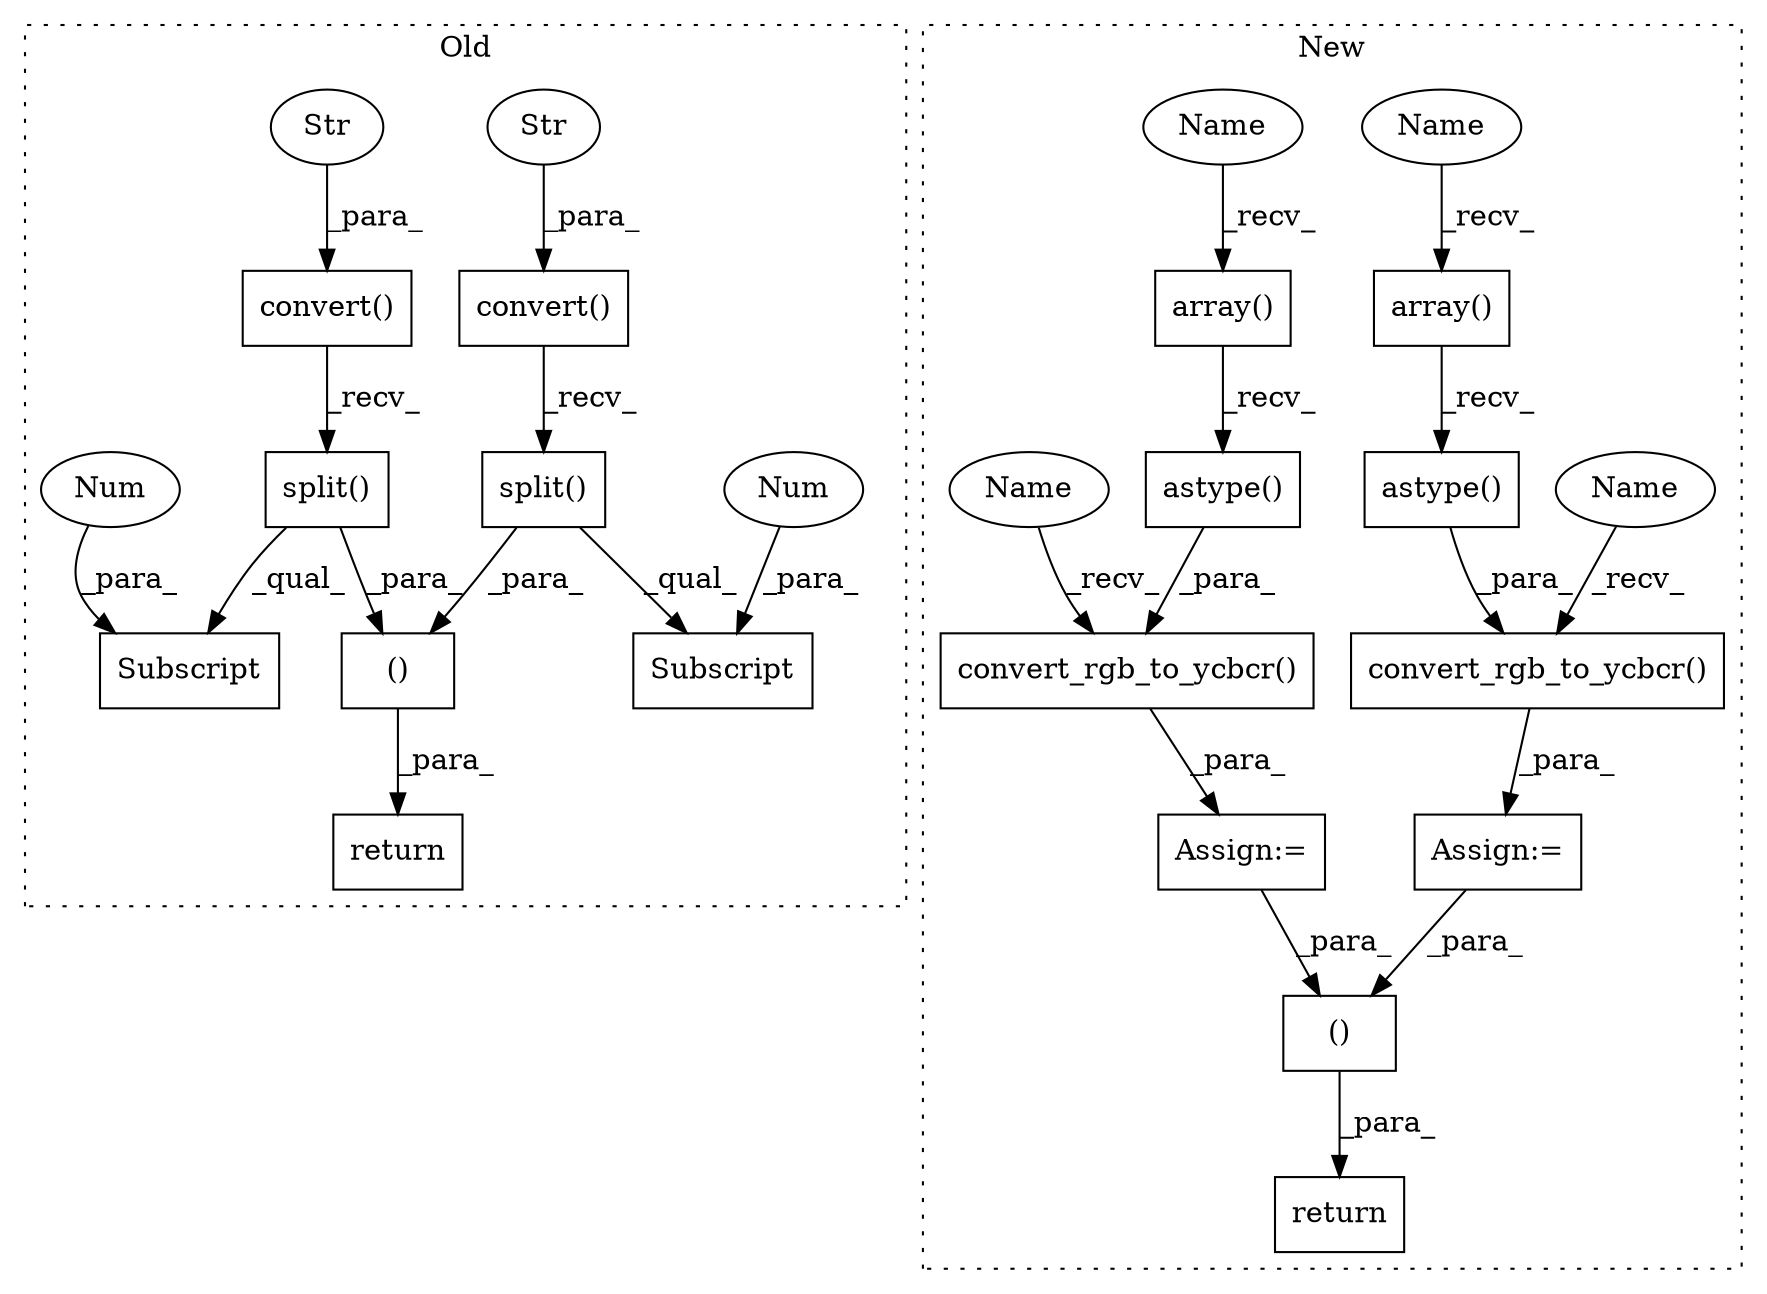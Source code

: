 digraph G {
subgraph cluster0 {
1 [label="return" a="93" s="2340" l="7" shape="box"];
6 [label="()" a="54" s="2356" l="11" shape="box"];
10 [label="convert()" a="75" s="1939,1963" l="17,1" shape="box"];
11 [label="Subscript" a="63" s="1939,0" l="36,0" shape="box"];
12 [label="Str" a="66" s="1956" l="7" shape="ellipse"];
13 [label="convert()" a="75" s="1997,2021" l="17,1" shape="box"];
14 [label="Str" a="66" s="2014" l="7" shape="ellipse"];
15 [label="Subscript" a="63" s="1997,0" l="36,0" shape="box"];
16 [label="split()" a="75" s="1939" l="33" shape="box"];
20 [label="Num" a="76" s="2031" l="1" shape="ellipse"];
21 [label="split()" a="75" s="1997" l="33" shape="box"];
22 [label="Num" a="76" s="1973" l="1" shape="ellipse"];
label = "Old";
style="dotted";
}
subgraph cluster1 {
2 [label="astype()" a="75" s="2015,2051" l="26,1" shape="box"];
3 [label="return" a="93" s="2499" l="7" shape="box"];
4 [label="Assign:=" a="68" s="2139" l="3" shape="box"];
5 [label="()" a="54" s="2517" l="13" shape="box"];
7 [label="Assign:=" a="68" s="2075" l="3" shape="box"];
8 [label="astype()" a="75" s="1958,1994" l="26,1" shape="box"];
9 [label="array()" a="75" s="1958,1975" l="9,1" shape="box"];
17 [label="convert_rgb_to_ycbcr()" a="75" s="2142,2179" l="29,1" shape="box"];
18 [label="array()" a="75" s="2015,2032" l="9,1" shape="box"];
19 [label="convert_rgb_to_ycbcr()" a="75" s="2078,2115" l="29,1" shape="box"];
23 [label="Name" a="87" s="2078" l="7" shape="ellipse"];
24 [label="Name" a="87" s="2142" l="7" shape="ellipse"];
25 [label="Name" a="87" s="1958" l="2" shape="ellipse"];
26 [label="Name" a="87" s="2015" l="2" shape="ellipse"];
label = "New";
style="dotted";
}
2 -> 17 [label="_para_"];
4 -> 5 [label="_para_"];
5 -> 3 [label="_para_"];
6 -> 1 [label="_para_"];
7 -> 5 [label="_para_"];
8 -> 19 [label="_para_"];
9 -> 8 [label="_recv_"];
10 -> 16 [label="_recv_"];
12 -> 10 [label="_para_"];
13 -> 21 [label="_recv_"];
14 -> 13 [label="_para_"];
16 -> 11 [label="_qual_"];
16 -> 6 [label="_para_"];
17 -> 4 [label="_para_"];
18 -> 2 [label="_recv_"];
19 -> 7 [label="_para_"];
20 -> 15 [label="_para_"];
21 -> 6 [label="_para_"];
21 -> 15 [label="_qual_"];
22 -> 11 [label="_para_"];
23 -> 19 [label="_recv_"];
24 -> 17 [label="_recv_"];
25 -> 9 [label="_recv_"];
26 -> 18 [label="_recv_"];
}
